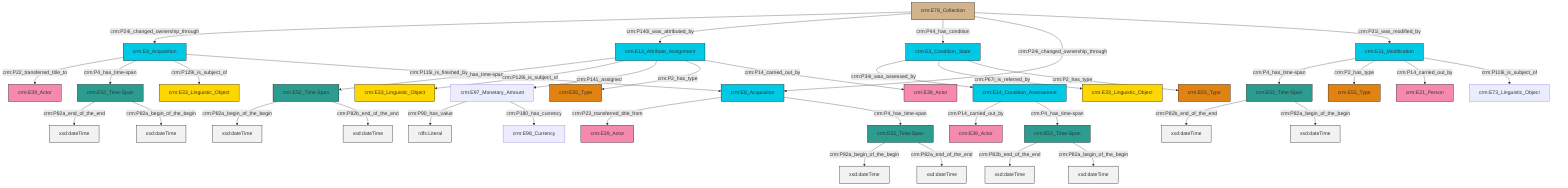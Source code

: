 graph TD
classDef Literal fill:#f2f2f2,stroke:#000000;
classDef CRM_Entity fill:#FFFFFF,stroke:#000000;
classDef Temporal_Entity fill:#00C9E6, stroke:#000000;
classDef Type fill:#E18312, stroke:#000000;
classDef Time-Span fill:#2C9C91, stroke:#000000;
classDef Appellation fill:#FFEB7F, stroke:#000000;
classDef Place fill:#008836, stroke:#000000;
classDef Persistent_Item fill:#B266B2, stroke:#000000;
classDef Conceptual_Object fill:#FFD700, stroke:#000000;
classDef Physical_Thing fill:#D2B48C, stroke:#000000;
classDef Actor fill:#f58aad, stroke:#000000;
classDef PC_Classes fill:#4ce600, stroke:#000000;
classDef Multi fill:#cccccc,stroke:#000000;

2["crm:E13_Attribute_Assignment"]:::Temporal_Entity -->|crm:P4_has_time-span| 3["crm:E52_Time-Span"]:::Time-Span
6["crm:E11_Modification"]:::Temporal_Entity -->|crm:P4_has_time-span| 7["crm:E52_Time-Span"]:::Time-Span
8["crm:E78_Collection"]:::Physical_Thing -->|crm:P24i_changed_ownership_through| 9["crm:E8_Acquisition"]:::Temporal_Entity
10["crm:E52_Time-Span"]:::Time-Span -->|crm:P82a_end_of_the_end| 11[xsd:dateTime]:::Literal
2["crm:E13_Attribute_Assignment"]:::Temporal_Entity -->|crm:P129i_is_subject_of| 12["crm:E33_Linguistic_Object"]:::Conceptual_Object
15["crm:E14_Condition_Assessment"]:::Temporal_Entity -->|crm:P14_carried_out_by| 16["crm:E39_Actor"]:::Actor
20["crm:E8_Acquisition"]:::Temporal_Entity -->|crm:P23_transferred_title_from| 21["crm:E39_Actor"]:::Actor
6["crm:E11_Modification"]:::Temporal_Entity -->|crm:P2_has_type| 25["crm:E55_Type"]:::Type
13["crm:E3_Condition_State"]:::Temporal_Entity -->|crm:P34i_was_assessed_by| 15["crm:E14_Condition_Assessment"]:::Temporal_Entity
9["crm:E8_Acquisition"]:::Temporal_Entity -->|crm:P22_transferred_title_to| 27["crm:E39_Actor"]:::Actor
13["crm:E3_Condition_State"]:::Temporal_Entity -->|crm:P67i_is_referred_by| 32["crm:E33_Linguistic_Object"]:::Conceptual_Object
6["crm:E11_Modification"]:::Temporal_Entity -->|crm:P14_carried_out_by| 0["crm:E21_Person"]:::Actor
6["crm:E11_Modification"]:::Temporal_Entity -->|crm:P119i_is_subject_of| 22["crm:E73_Linguistic_Object"]:::Default
33["crm:E97_Monetary_Amount"]:::Default -->|crm:P90_has_value| 34[rdfs:Literal]:::Literal
13["crm:E3_Condition_State"]:::Temporal_Entity -->|crm:P2_has_type| 18["crm:E55_Type"]:::Type
7["crm:E52_Time-Span"]:::Time-Span -->|crm:P82b_end_of_the_end| 35[xsd:dateTime]:::Literal
2["crm:E13_Attribute_Assignment"]:::Temporal_Entity -->|crm:P141_assigned| 33["crm:E97_Monetary_Amount"]:::Default
9["crm:E8_Acquisition"]:::Temporal_Entity -->|crm:P4_has_time-span| 10["crm:E52_Time-Span"]:::Time-Span
9["crm:E8_Acquisition"]:::Temporal_Entity -->|crm:P129i_is_subject_of| 40["crm:E33_Linguistic_Object"]:::Conceptual_Object
30["crm:E52_Time-Span"]:::Time-Span -->|crm:P82a_begin_of_the_begin| 44[xsd:dateTime]:::Literal
8["crm:E78_Collection"]:::Physical_Thing -->|crm:P140i_was_attributed_by| 2["crm:E13_Attribute_Assignment"]:::Temporal_Entity
7["crm:E52_Time-Span"]:::Time-Span -->|crm:P82a_begin_of_the_begin| 49[xsd:dateTime]:::Literal
10["crm:E52_Time-Span"]:::Time-Span -->|crm:P82a_begin_of_the_begin| 51[xsd:dateTime]:::Literal
36["crm:E52_Time-Span"]:::Time-Span -->|crm:P82b_end_of_the_end| 52[xsd:dateTime]:::Literal
9["crm:E8_Acquisition"]:::Temporal_Entity -->|crm:P115i_is_finished_by| 20["crm:E8_Acquisition"]:::Temporal_Entity
8["crm:E78_Collection"]:::Physical_Thing -->|crm:P44_has_condition| 13["crm:E3_Condition_State"]:::Temporal_Entity
30["crm:E52_Time-Span"]:::Time-Span -->|crm:P82a_end_of_the_end| 53[xsd:dateTime]:::Literal
33["crm:E97_Monetary_Amount"]:::Default -->|crm:P180_has_currency| 4["crm:E98_Currency"]:::Default
2["crm:E13_Attribute_Assignment"]:::Temporal_Entity -->|crm:P2_has_type| 55["crm:E55_Type"]:::Type
3["crm:E52_Time-Span"]:::Time-Span -->|crm:P82a_begin_of_the_begin| 57[xsd:dateTime]:::Literal
2["crm:E13_Attribute_Assignment"]:::Temporal_Entity -->|crm:P14_carried_out_by| 38["crm:E39_Actor"]:::Actor
36["crm:E52_Time-Span"]:::Time-Span -->|crm:P82a_begin_of_the_begin| 58[xsd:dateTime]:::Literal
3["crm:E52_Time-Span"]:::Time-Span -->|crm:P82b_end_of_the_end| 59[xsd:dateTime]:::Literal
15["crm:E14_Condition_Assessment"]:::Temporal_Entity -->|crm:P4_has_time-span| 36["crm:E52_Time-Span"]:::Time-Span
20["crm:E8_Acquisition"]:::Temporal_Entity -->|crm:P4_has_time-span| 30["crm:E52_Time-Span"]:::Time-Span
8["crm:E78_Collection"]:::Physical_Thing -->|crm:P24i_changed_ownership_through| 20["crm:E8_Acquisition"]:::Temporal_Entity
8["crm:E78_Collection"]:::Physical_Thing -->|crm:P31i_was_modified_by| 6["crm:E11_Modification"]:::Temporal_Entity